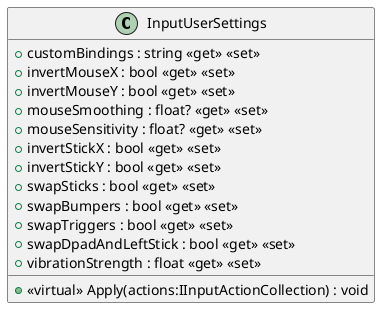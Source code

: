 @startuml
class InputUserSettings {
    + customBindings : string <<get>> <<set>>
    + invertMouseX : bool <<get>> <<set>>
    + invertMouseY : bool <<get>> <<set>>
    + mouseSmoothing : float? <<get>> <<set>>
    + mouseSensitivity : float? <<get>> <<set>>
    + invertStickX : bool <<get>> <<set>>
    + invertStickY : bool <<get>> <<set>>
    + swapSticks : bool <<get>> <<set>>
    + swapBumpers : bool <<get>> <<set>>
    + swapTriggers : bool <<get>> <<set>>
    + swapDpadAndLeftStick : bool <<get>> <<set>>
    + vibrationStrength : float <<get>> <<set>>
    + <<virtual>> Apply(actions:IInputActionCollection) : void
}
@enduml
